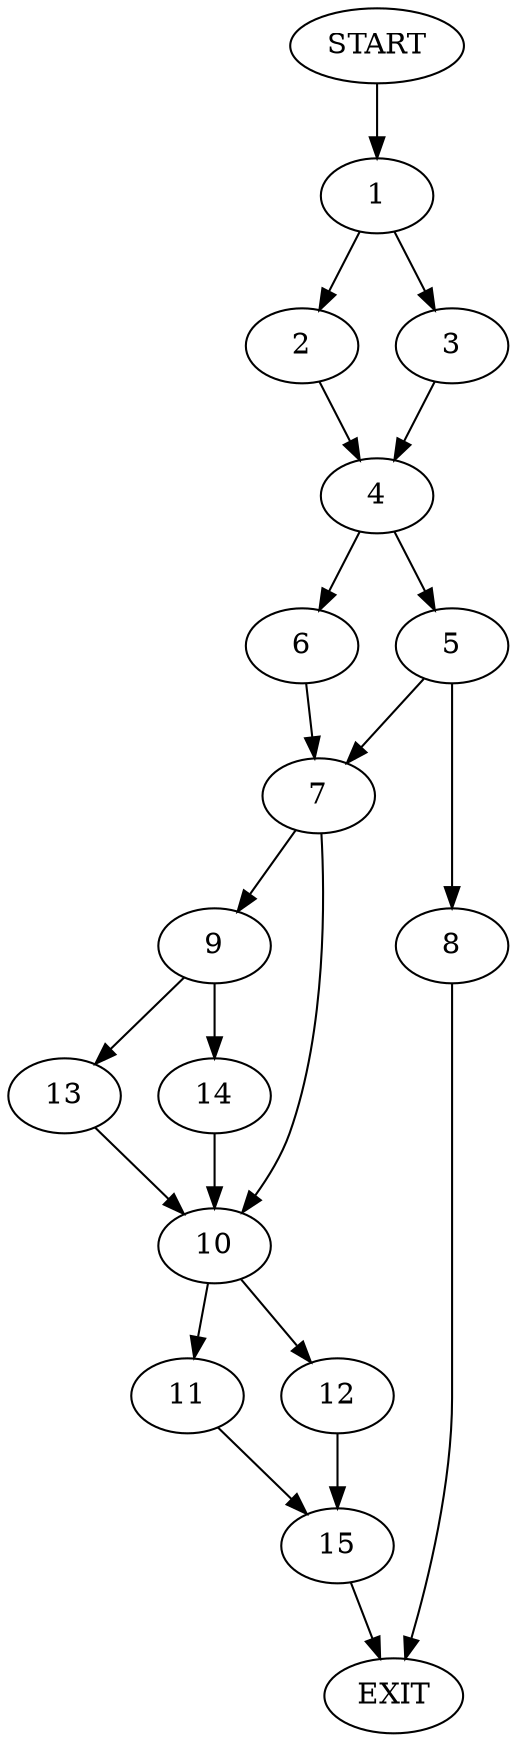 digraph {
0 [label="START"]
16 [label="EXIT"]
0 -> 1
1 -> 2
1 -> 3
2 -> 4
3 -> 4
4 -> 5
4 -> 6
5 -> 7
5 -> 8
6 -> 7
8 -> 16
7 -> 9
7 -> 10
10 -> 11
10 -> 12
9 -> 13
9 -> 14
14 -> 10
13 -> 10
12 -> 15
11 -> 15
15 -> 16
}
